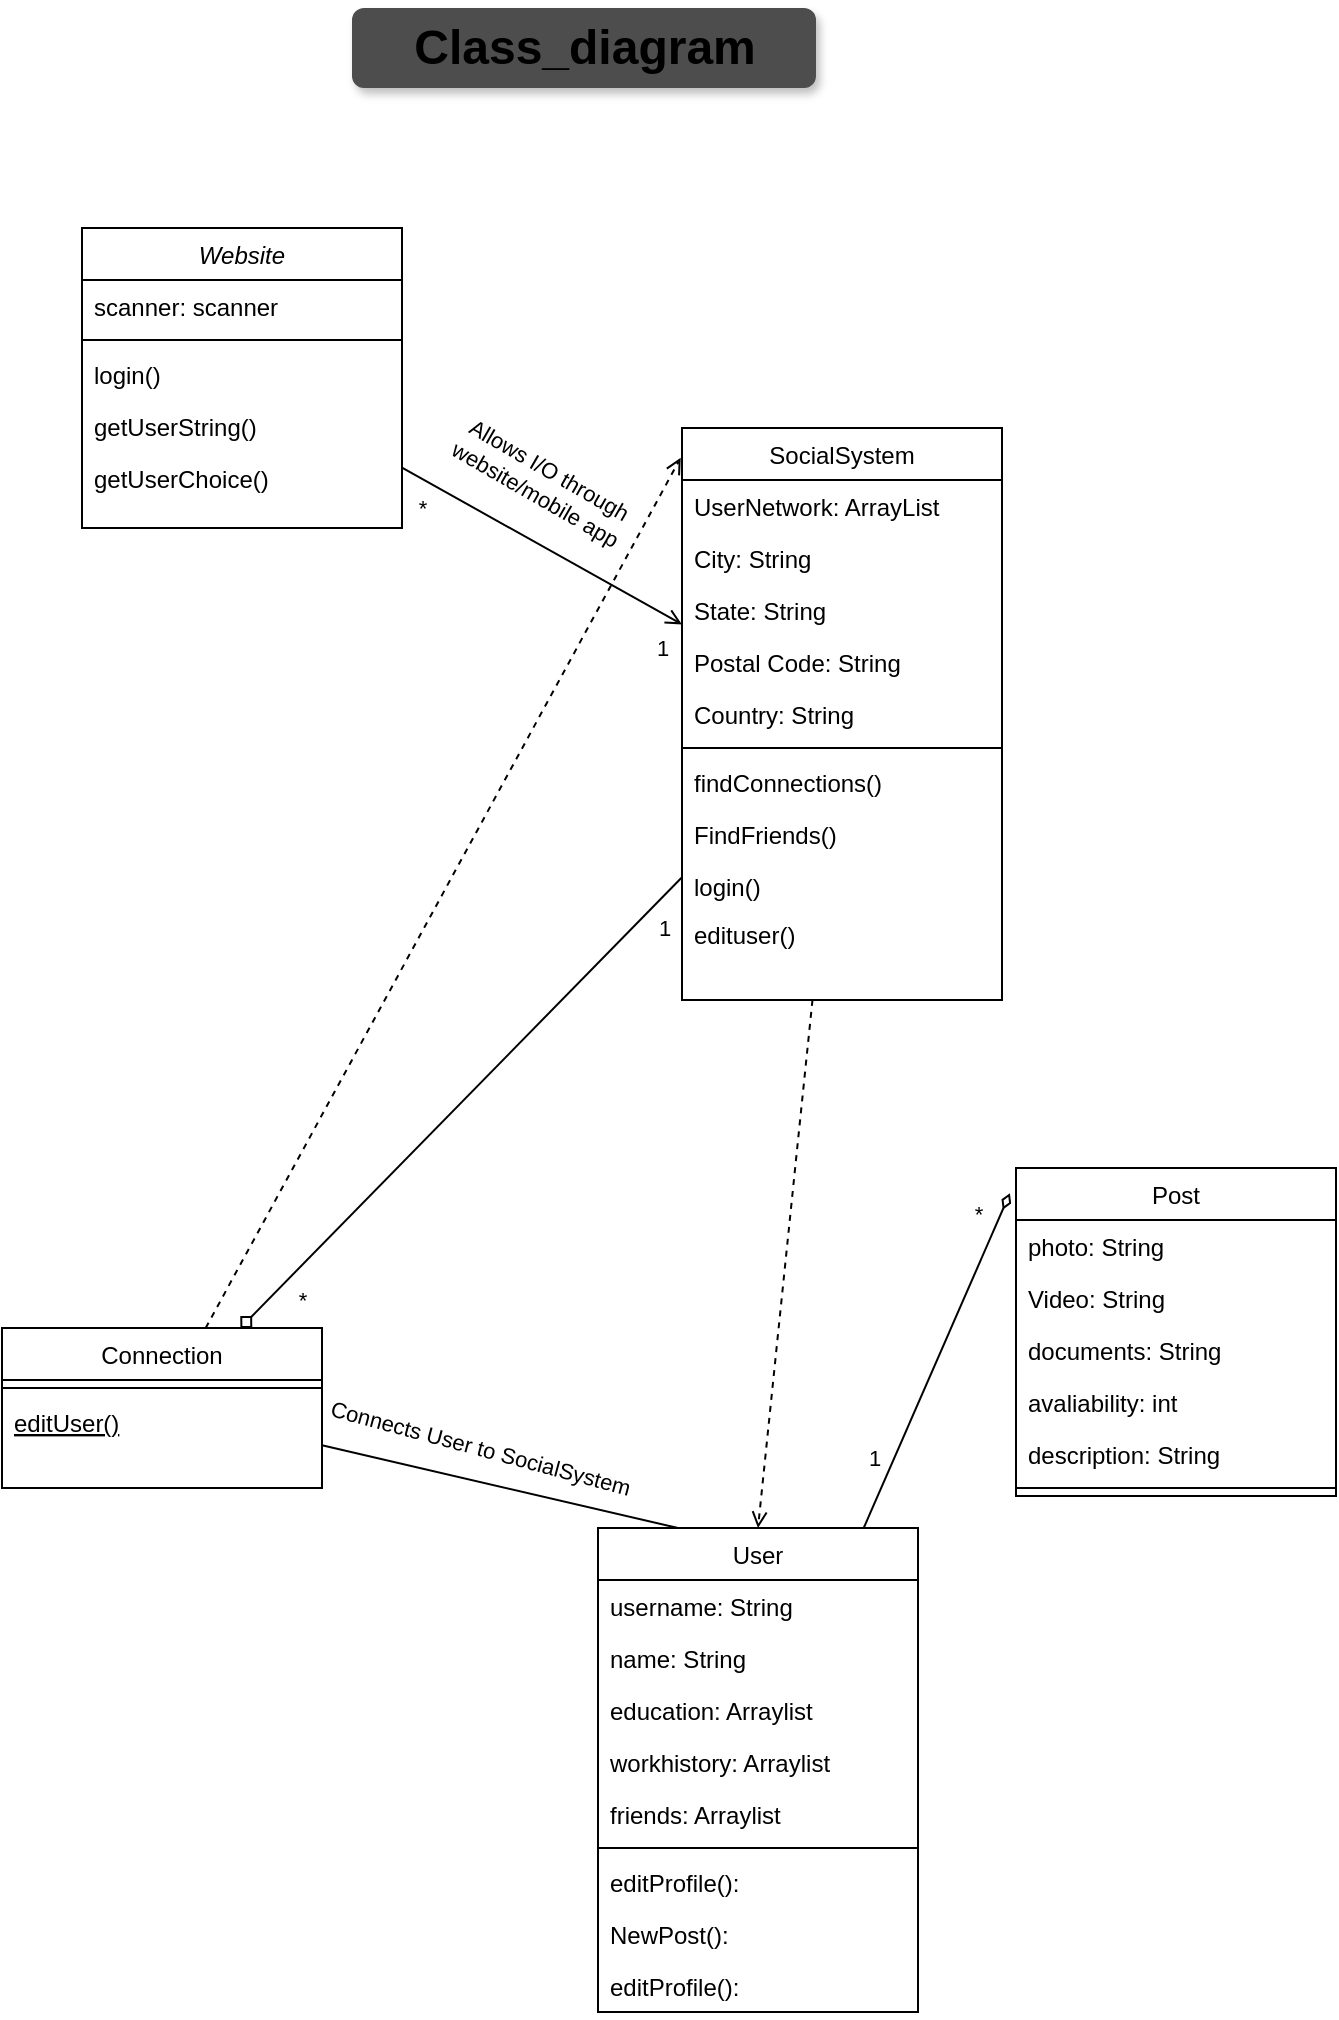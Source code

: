 <mxfile version="20.3.0" type="device" pages="4"><diagram id="C5RBs43oDa-KdzZeNtuy" name="class_diagram"><mxGraphModel dx="813" dy="494" grid="1" gridSize="10" guides="1" tooltips="1" connect="1" arrows="1" fold="1" page="1" pageScale="1" pageWidth="827" pageHeight="1169" math="0" shadow="0"><root><mxCell id="WIyWlLk6GJQsqaUBKTNV-0"/><mxCell id="WIyWlLk6GJQsqaUBKTNV-1" parent="WIyWlLk6GJQsqaUBKTNV-0"/><mxCell id="XfpdCFa2n2y0xRPxM_PW-21" style="rounded=0;orthogonalLoop=1;jettySize=auto;html=1;endArrow=open;endFill=0;" parent="WIyWlLk6GJQsqaUBKTNV-1" source="zkfFHV4jXpPFQw0GAbJ--0" target="zkfFHV4jXpPFQw0GAbJ--17" edge="1"><mxGeometry relative="1" as="geometry"/></mxCell><mxCell id="6oRTKEHZecP6wJw9_Mki-5" value="Allows I/O through&lt;br&gt;website/mobile app" style="edgeLabel;html=1;align=center;verticalAlign=middle;resizable=0;points=[];rotation=30;" vertex="1" connectable="0" parent="XfpdCFa2n2y0xRPxM_PW-21"><mxGeometry x="-0.416" y="-4" relative="1" as="geometry"><mxPoint x="31" y="-20" as="offset"/></mxGeometry></mxCell><mxCell id="6oRTKEHZecP6wJw9_Mki-6" value="1" style="edgeLabel;html=1;align=center;verticalAlign=middle;resizable=0;points=[];" vertex="1" connectable="0" parent="XfpdCFa2n2y0xRPxM_PW-21"><mxGeometry x="0.71" y="-1" relative="1" as="geometry"><mxPoint x="11" y="22" as="offset"/></mxGeometry></mxCell><mxCell id="6oRTKEHZecP6wJw9_Mki-7" value="*" style="edgeLabel;html=1;align=center;verticalAlign=middle;resizable=0;points=[];" vertex="1" connectable="0" parent="XfpdCFa2n2y0xRPxM_PW-21"><mxGeometry x="-0.798" relative="1" as="geometry"><mxPoint x="-4" y="12" as="offset"/></mxGeometry></mxCell><mxCell id="zkfFHV4jXpPFQw0GAbJ--0" value="Website" style="swimlane;fontStyle=2;align=center;verticalAlign=top;childLayout=stackLayout;horizontal=1;startSize=26;horizontalStack=0;resizeParent=1;resizeLast=0;collapsible=1;marginBottom=0;rounded=0;shadow=0;strokeWidth=1;" parent="WIyWlLk6GJQsqaUBKTNV-1" vertex="1"><mxGeometry x="163" y="120" width="160" height="150" as="geometry"><mxRectangle x="230" y="140" width="160" height="26" as="alternateBounds"/></mxGeometry></mxCell><mxCell id="zkfFHV4jXpPFQw0GAbJ--2" value="scanner: scanner" style="text;align=left;verticalAlign=top;spacingLeft=4;spacingRight=4;overflow=hidden;rotatable=0;points=[[0,0.5],[1,0.5]];portConstraint=eastwest;rounded=0;shadow=0;html=0;" parent="zkfFHV4jXpPFQw0GAbJ--0" vertex="1"><mxGeometry y="26" width="160" height="26" as="geometry"/></mxCell><mxCell id="zkfFHV4jXpPFQw0GAbJ--4" value="" style="line;html=1;strokeWidth=1;align=left;verticalAlign=middle;spacingTop=-1;spacingLeft=3;spacingRight=3;rotatable=0;labelPosition=right;points=[];portConstraint=eastwest;" parent="zkfFHV4jXpPFQw0GAbJ--0" vertex="1"><mxGeometry y="52" width="160" height="8" as="geometry"/></mxCell><mxCell id="zkfFHV4jXpPFQw0GAbJ--5" value="login()" style="text;align=left;verticalAlign=top;spacingLeft=4;spacingRight=4;overflow=hidden;rotatable=0;points=[[0,0.5],[1,0.5]];portConstraint=eastwest;" parent="zkfFHV4jXpPFQw0GAbJ--0" vertex="1"><mxGeometry y="60" width="160" height="26" as="geometry"/></mxCell><mxCell id="XfpdCFa2n2y0xRPxM_PW-3" value="getUserString()" style="text;align=left;verticalAlign=top;spacingLeft=4;spacingRight=4;overflow=hidden;rotatable=0;points=[[0,0.5],[1,0.5]];portConstraint=eastwest;" parent="zkfFHV4jXpPFQw0GAbJ--0" vertex="1"><mxGeometry y="86" width="160" height="26" as="geometry"/></mxCell><mxCell id="XfpdCFa2n2y0xRPxM_PW-4" value="getUserChoice()" style="text;align=left;verticalAlign=top;spacingLeft=4;spacingRight=4;overflow=hidden;rotatable=0;points=[[0,0.5],[1,0.5]];portConstraint=eastwest;" parent="zkfFHV4jXpPFQw0GAbJ--0" vertex="1"><mxGeometry y="112" width="160" height="26" as="geometry"/></mxCell><mxCell id="XfpdCFa2n2y0xRPxM_PW-24" style="edgeStyle=none;rounded=0;orthogonalLoop=1;jettySize=auto;html=1;entryX=-0.004;entryY=0.052;entryDx=0;entryDy=0;entryPerimeter=0;dashed=1;endArrow=open;endFill=0;" parent="WIyWlLk6GJQsqaUBKTNV-1" source="zkfFHV4jXpPFQw0GAbJ--6" target="zkfFHV4jXpPFQw0GAbJ--17" edge="1"><mxGeometry relative="1" as="geometry"/></mxCell><mxCell id="XfpdCFa2n2y0xRPxM_PW-26" style="edgeStyle=none;rounded=0;orthogonalLoop=1;jettySize=auto;html=1;entryX=0.25;entryY=0;entryDx=0;entryDy=0;endArrow=none;endFill=0;" parent="WIyWlLk6GJQsqaUBKTNV-1" source="zkfFHV4jXpPFQw0GAbJ--6" target="zkfFHV4jXpPFQw0GAbJ--13" edge="1"><mxGeometry relative="1" as="geometry"/></mxCell><mxCell id="6oRTKEHZecP6wJw9_Mki-0" value="Connects User to SocialSystem" style="edgeLabel;html=1;align=center;verticalAlign=middle;resizable=0;points=[];rotation=15;" vertex="1" connectable="0" parent="XfpdCFa2n2y0xRPxM_PW-26"><mxGeometry x="-0.567" y="-2" relative="1" as="geometry"><mxPoint x="41" y="-10" as="offset"/></mxGeometry></mxCell><mxCell id="zkfFHV4jXpPFQw0GAbJ--6" value="Connection" style="swimlane;fontStyle=0;align=center;verticalAlign=top;childLayout=stackLayout;horizontal=1;startSize=26;horizontalStack=0;resizeParent=1;resizeLast=0;collapsible=1;marginBottom=0;rounded=0;shadow=0;strokeWidth=1;" parent="WIyWlLk6GJQsqaUBKTNV-1" vertex="1"><mxGeometry x="123" y="670" width="160" height="80" as="geometry"><mxRectangle x="130" y="380" width="160" height="26" as="alternateBounds"/></mxGeometry></mxCell><mxCell id="zkfFHV4jXpPFQw0GAbJ--9" value="" style="line;html=1;strokeWidth=1;align=left;verticalAlign=middle;spacingTop=-1;spacingLeft=3;spacingRight=3;rotatable=0;labelPosition=right;points=[];portConstraint=eastwest;" parent="zkfFHV4jXpPFQw0GAbJ--6" vertex="1"><mxGeometry y="26" width="160" height="8" as="geometry"/></mxCell><mxCell id="zkfFHV4jXpPFQw0GAbJ--10" value="editUser()" style="text;align=left;verticalAlign=top;spacingLeft=4;spacingRight=4;overflow=hidden;rotatable=0;points=[[0,0.5],[1,0.5]];portConstraint=eastwest;fontStyle=4" parent="zkfFHV4jXpPFQw0GAbJ--6" vertex="1"><mxGeometry y="34" width="160" height="26" as="geometry"/></mxCell><mxCell id="XfpdCFa2n2y0xRPxM_PW-27" style="edgeStyle=none;rounded=0;orthogonalLoop=1;jettySize=auto;html=1;entryX=-0.019;entryY=0.077;entryDx=0;entryDy=0;entryPerimeter=0;endArrow=diamondThin;endFill=0;" parent="WIyWlLk6GJQsqaUBKTNV-1" source="zkfFHV4jXpPFQw0GAbJ--13" target="XfpdCFa2n2y0xRPxM_PW-0" edge="1"><mxGeometry relative="1" as="geometry"><mxPoint x="703.8" y="641.644" as="targetPoint"/></mxGeometry></mxCell><mxCell id="6oRTKEHZecP6wJw9_Mki-3" value="*" style="edgeLabel;html=1;align=center;verticalAlign=middle;resizable=0;points=[];" vertex="1" connectable="0" parent="XfpdCFa2n2y0xRPxM_PW-27"><mxGeometry x="0.793" y="-1" relative="1" as="geometry"><mxPoint x="-9" y="-8" as="offset"/></mxGeometry></mxCell><mxCell id="6oRTKEHZecP6wJw9_Mki-4" value="1" style="edgeLabel;html=1;align=center;verticalAlign=middle;resizable=0;points=[];" vertex="1" connectable="0" parent="XfpdCFa2n2y0xRPxM_PW-27"><mxGeometry x="-0.717" relative="1" as="geometry"><mxPoint x="-6" y="-11" as="offset"/></mxGeometry></mxCell><mxCell id="zkfFHV4jXpPFQw0GAbJ--13" value="User" style="swimlane;fontStyle=0;align=center;verticalAlign=top;childLayout=stackLayout;horizontal=1;startSize=26;horizontalStack=0;resizeParent=1;resizeLast=0;collapsible=1;marginBottom=0;rounded=0;shadow=0;strokeWidth=1;" parent="WIyWlLk6GJQsqaUBKTNV-1" vertex="1"><mxGeometry x="421" y="770" width="160" height="242" as="geometry"><mxRectangle x="340" y="380" width="170" height="26" as="alternateBounds"/></mxGeometry></mxCell><mxCell id="zkfFHV4jXpPFQw0GAbJ--14" value="username: String" style="text;align=left;verticalAlign=top;spacingLeft=4;spacingRight=4;overflow=hidden;rotatable=0;points=[[0,0.5],[1,0.5]];portConstraint=eastwest;" parent="zkfFHV4jXpPFQw0GAbJ--13" vertex="1"><mxGeometry y="26" width="160" height="26" as="geometry"/></mxCell><mxCell id="XfpdCFa2n2y0xRPxM_PW-7" value="name: String" style="text;align=left;verticalAlign=top;spacingLeft=4;spacingRight=4;overflow=hidden;rotatable=0;points=[[0,0.5],[1,0.5]];portConstraint=eastwest;" parent="zkfFHV4jXpPFQw0GAbJ--13" vertex="1"><mxGeometry y="52" width="160" height="26" as="geometry"/></mxCell><mxCell id="XfpdCFa2n2y0xRPxM_PW-9" value="education: Arraylist" style="text;align=left;verticalAlign=top;spacingLeft=4;spacingRight=4;overflow=hidden;rotatable=0;points=[[0,0.5],[1,0.5]];portConstraint=eastwest;" parent="zkfFHV4jXpPFQw0GAbJ--13" vertex="1"><mxGeometry y="78" width="160" height="26" as="geometry"/></mxCell><mxCell id="XfpdCFa2n2y0xRPxM_PW-10" value="workhistory: Arraylist" style="text;align=left;verticalAlign=top;spacingLeft=4;spacingRight=4;overflow=hidden;rotatable=0;points=[[0,0.5],[1,0.5]];portConstraint=eastwest;" parent="zkfFHV4jXpPFQw0GAbJ--13" vertex="1"><mxGeometry y="104" width="160" height="26" as="geometry"/></mxCell><mxCell id="XfpdCFa2n2y0xRPxM_PW-13" value="friends: Arraylist" style="text;align=left;verticalAlign=top;spacingLeft=4;spacingRight=4;overflow=hidden;rotatable=0;points=[[0,0.5],[1,0.5]];portConstraint=eastwest;" parent="zkfFHV4jXpPFQw0GAbJ--13" vertex="1"><mxGeometry y="130" width="160" height="26" as="geometry"/></mxCell><mxCell id="zkfFHV4jXpPFQw0GAbJ--15" value="" style="line;html=1;strokeWidth=1;align=left;verticalAlign=middle;spacingTop=-1;spacingLeft=3;spacingRight=3;rotatable=0;labelPosition=right;points=[];portConstraint=eastwest;" parent="zkfFHV4jXpPFQw0GAbJ--13" vertex="1"><mxGeometry y="156" width="160" height="8" as="geometry"/></mxCell><mxCell id="XfpdCFa2n2y0xRPxM_PW-14" value="editProfile():" style="text;align=left;verticalAlign=top;spacingLeft=4;spacingRight=4;overflow=hidden;rotatable=0;points=[[0,0.5],[1,0.5]];portConstraint=eastwest;" parent="zkfFHV4jXpPFQw0GAbJ--13" vertex="1"><mxGeometry y="164" width="160" height="26" as="geometry"/></mxCell><mxCell id="XfpdCFa2n2y0xRPxM_PW-15" value="NewPost():" style="text;align=left;verticalAlign=top;spacingLeft=4;spacingRight=4;overflow=hidden;rotatable=0;points=[[0,0.5],[1,0.5]];portConstraint=eastwest;" parent="zkfFHV4jXpPFQw0GAbJ--13" vertex="1"><mxGeometry y="190" width="160" height="26" as="geometry"/></mxCell><mxCell id="XfpdCFa2n2y0xRPxM_PW-16" value="editProfile():" style="text;align=left;verticalAlign=top;spacingLeft=4;spacingRight=4;overflow=hidden;rotatable=0;points=[[0,0.5],[1,0.5]];portConstraint=eastwest;" parent="zkfFHV4jXpPFQw0GAbJ--13" vertex="1"><mxGeometry y="216" width="160" height="26" as="geometry"/></mxCell><mxCell id="XfpdCFa2n2y0xRPxM_PW-22" style="edgeStyle=none;rounded=0;orthogonalLoop=1;jettySize=auto;html=1;entryX=0.5;entryY=0;entryDx=0;entryDy=0;dashed=1;endArrow=open;endFill=0;" parent="WIyWlLk6GJQsqaUBKTNV-1" source="zkfFHV4jXpPFQw0GAbJ--17" target="zkfFHV4jXpPFQw0GAbJ--13" edge="1"><mxGeometry relative="1" as="geometry"/></mxCell><mxCell id="XfpdCFa2n2y0xRPxM_PW-23" style="edgeStyle=none;rounded=0;orthogonalLoop=1;jettySize=auto;html=1;endArrow=diamond;endFill=0;" parent="WIyWlLk6GJQsqaUBKTNV-1" source="zkfFHV4jXpPFQw0GAbJ--17" target="zkfFHV4jXpPFQw0GAbJ--6" edge="1"><mxGeometry relative="1" as="geometry"/></mxCell><mxCell id="6oRTKEHZecP6wJw9_Mki-1" value="*" style="edgeLabel;html=1;align=center;verticalAlign=middle;resizable=0;points=[];" vertex="1" connectable="0" parent="XfpdCFa2n2y0xRPxM_PW-23"><mxGeometry x="0.84" y="4" relative="1" as="geometry"><mxPoint x="10" y="1" as="offset"/></mxGeometry></mxCell><mxCell id="6oRTKEHZecP6wJw9_Mki-2" value="1" style="edgeLabel;html=1;align=center;verticalAlign=middle;resizable=0;points=[];" vertex="1" connectable="0" parent="XfpdCFa2n2y0xRPxM_PW-23"><mxGeometry x="-0.806" y="1" relative="1" as="geometry"><mxPoint x="11" y="3" as="offset"/></mxGeometry></mxCell><mxCell id="zkfFHV4jXpPFQw0GAbJ--17" value="SocialSystem" style="swimlane;fontStyle=0;align=center;verticalAlign=top;childLayout=stackLayout;horizontal=1;startSize=26;horizontalStack=0;resizeParent=1;resizeLast=0;collapsible=1;marginBottom=0;rounded=0;shadow=0;strokeWidth=1;" parent="WIyWlLk6GJQsqaUBKTNV-1" vertex="1"><mxGeometry x="463" y="220" width="160" height="286" as="geometry"><mxRectangle x="550" y="140" width="160" height="26" as="alternateBounds"/></mxGeometry></mxCell><mxCell id="zkfFHV4jXpPFQw0GAbJ--18" value="UserNetwork: ArrayList" style="text;align=left;verticalAlign=top;spacingLeft=4;spacingRight=4;overflow=hidden;rotatable=0;points=[[0,0.5],[1,0.5]];portConstraint=eastwest;" parent="zkfFHV4jXpPFQw0GAbJ--17" vertex="1"><mxGeometry y="26" width="160" height="26" as="geometry"/></mxCell><mxCell id="zkfFHV4jXpPFQw0GAbJ--19" value="City: String" style="text;align=left;verticalAlign=top;spacingLeft=4;spacingRight=4;overflow=hidden;rotatable=0;points=[[0,0.5],[1,0.5]];portConstraint=eastwest;rounded=0;shadow=0;html=0;" parent="zkfFHV4jXpPFQw0GAbJ--17" vertex="1"><mxGeometry y="52" width="160" height="26" as="geometry"/></mxCell><mxCell id="zkfFHV4jXpPFQw0GAbJ--20" value="State: String" style="text;align=left;verticalAlign=top;spacingLeft=4;spacingRight=4;overflow=hidden;rotatable=0;points=[[0,0.5],[1,0.5]];portConstraint=eastwest;rounded=0;shadow=0;html=0;" parent="zkfFHV4jXpPFQw0GAbJ--17" vertex="1"><mxGeometry y="78" width="160" height="26" as="geometry"/></mxCell><mxCell id="zkfFHV4jXpPFQw0GAbJ--21" value="Postal Code: String" style="text;align=left;verticalAlign=top;spacingLeft=4;spacingRight=4;overflow=hidden;rotatable=0;points=[[0,0.5],[1,0.5]];portConstraint=eastwest;rounded=0;shadow=0;html=0;" parent="zkfFHV4jXpPFQw0GAbJ--17" vertex="1"><mxGeometry y="104" width="160" height="26" as="geometry"/></mxCell><mxCell id="zkfFHV4jXpPFQw0GAbJ--22" value="Country: String" style="text;align=left;verticalAlign=top;spacingLeft=4;spacingRight=4;overflow=hidden;rotatable=0;points=[[0,0.5],[1,0.5]];portConstraint=eastwest;rounded=0;shadow=0;html=0;" parent="zkfFHV4jXpPFQw0GAbJ--17" vertex="1"><mxGeometry y="130" width="160" height="26" as="geometry"/></mxCell><mxCell id="zkfFHV4jXpPFQw0GAbJ--23" value="" style="line;html=1;strokeWidth=1;align=left;verticalAlign=middle;spacingTop=-1;spacingLeft=3;spacingRight=3;rotatable=0;labelPosition=right;points=[];portConstraint=eastwest;" parent="zkfFHV4jXpPFQw0GAbJ--17" vertex="1"><mxGeometry y="156" width="160" height="8" as="geometry"/></mxCell><mxCell id="zkfFHV4jXpPFQw0GAbJ--24" value="findConnections()" style="text;align=left;verticalAlign=top;spacingLeft=4;spacingRight=4;overflow=hidden;rotatable=0;points=[[0,0.5],[1,0.5]];portConstraint=eastwest;" parent="zkfFHV4jXpPFQw0GAbJ--17" vertex="1"><mxGeometry y="164" width="160" height="26" as="geometry"/></mxCell><mxCell id="zkfFHV4jXpPFQw0GAbJ--25" value="FindFriends()" style="text;align=left;verticalAlign=top;spacingLeft=4;spacingRight=4;overflow=hidden;rotatable=0;points=[[0,0.5],[1,0.5]];portConstraint=eastwest;" parent="zkfFHV4jXpPFQw0GAbJ--17" vertex="1"><mxGeometry y="190" width="160" height="26" as="geometry"/></mxCell><mxCell id="XfpdCFa2n2y0xRPxM_PW-5" value="login()" style="text;align=left;verticalAlign=top;spacingLeft=4;spacingRight=4;overflow=hidden;rotatable=0;points=[[0,0.5],[1,0.5]];portConstraint=eastwest;" parent="zkfFHV4jXpPFQw0GAbJ--17" vertex="1"><mxGeometry y="216" width="160" height="24" as="geometry"/></mxCell><mxCell id="XfpdCFa2n2y0xRPxM_PW-6" value="edituser()" style="text;align=left;verticalAlign=top;spacingLeft=4;spacingRight=4;overflow=hidden;rotatable=0;points=[[0,0.5],[1,0.5]];portConstraint=eastwest;" parent="zkfFHV4jXpPFQw0GAbJ--17" vertex="1"><mxGeometry y="240" width="160" height="26" as="geometry"/></mxCell><mxCell id="XfpdCFa2n2y0xRPxM_PW-0" value="Post" style="swimlane;fontStyle=0;align=center;verticalAlign=top;childLayout=stackLayout;horizontal=1;startSize=26;horizontalStack=0;resizeParent=1;resizeLast=0;collapsible=1;marginBottom=0;rounded=0;shadow=0;strokeWidth=1;" parent="WIyWlLk6GJQsqaUBKTNV-1" vertex="1"><mxGeometry x="630" y="590" width="160" height="164" as="geometry"><mxRectangle x="340" y="380" width="170" height="26" as="alternateBounds"/></mxGeometry></mxCell><mxCell id="XfpdCFa2n2y0xRPxM_PW-1" value="photo: String" style="text;align=left;verticalAlign=top;spacingLeft=4;spacingRight=4;overflow=hidden;rotatable=0;points=[[0,0.5],[1,0.5]];portConstraint=eastwest;" parent="XfpdCFa2n2y0xRPxM_PW-0" vertex="1"><mxGeometry y="26" width="160" height="26" as="geometry"/></mxCell><mxCell id="XfpdCFa2n2y0xRPxM_PW-17" value="Video: String" style="text;align=left;verticalAlign=top;spacingLeft=4;spacingRight=4;overflow=hidden;rotatable=0;points=[[0,0.5],[1,0.5]];portConstraint=eastwest;" parent="XfpdCFa2n2y0xRPxM_PW-0" vertex="1"><mxGeometry y="52" width="160" height="26" as="geometry"/></mxCell><mxCell id="XfpdCFa2n2y0xRPxM_PW-18" value="documents: String" style="text;align=left;verticalAlign=top;spacingLeft=4;spacingRight=4;overflow=hidden;rotatable=0;points=[[0,0.5],[1,0.5]];portConstraint=eastwest;" parent="XfpdCFa2n2y0xRPxM_PW-0" vertex="1"><mxGeometry y="78" width="160" height="26" as="geometry"/></mxCell><mxCell id="XfpdCFa2n2y0xRPxM_PW-19" value="avaliability: int" style="text;align=left;verticalAlign=top;spacingLeft=4;spacingRight=4;overflow=hidden;rotatable=0;points=[[0,0.5],[1,0.5]];portConstraint=eastwest;" parent="XfpdCFa2n2y0xRPxM_PW-0" vertex="1"><mxGeometry y="104" width="160" height="26" as="geometry"/></mxCell><mxCell id="XfpdCFa2n2y0xRPxM_PW-20" value="description: String" style="text;align=left;verticalAlign=top;spacingLeft=4;spacingRight=4;overflow=hidden;rotatable=0;points=[[0,0.5],[1,0.5]];portConstraint=eastwest;" parent="XfpdCFa2n2y0xRPxM_PW-0" vertex="1"><mxGeometry y="130" width="160" height="26" as="geometry"/></mxCell><mxCell id="XfpdCFa2n2y0xRPxM_PW-2" value="" style="line;html=1;strokeWidth=1;align=left;verticalAlign=middle;spacingTop=-1;spacingLeft=3;spacingRight=3;rotatable=0;labelPosition=right;points=[];portConstraint=eastwest;" parent="XfpdCFa2n2y0xRPxM_PW-0" vertex="1"><mxGeometry y="156" width="160" height="8" as="geometry"/></mxCell><mxCell id="6oRTKEHZecP6wJw9_Mki-8" value="Class_diagram" style="text;strokeColor=none;fillColor=#4D4D4D;html=1;fontSize=24;fontStyle=1;verticalAlign=middle;align=center;rounded=1;shadow=1;" vertex="1" parent="WIyWlLk6GJQsqaUBKTNV-1"><mxGeometry x="298" y="10" width="232" height="40" as="geometry"/></mxCell></root></mxGraphModel></diagram><diagram id="slnVYiUMduYYGjydblCl" name="ReadRecentPost_seq_digram"><mxGraphModel dx="1831" dy="597" grid="1" gridSize="10" guides="1" tooltips="1" connect="1" arrows="1" fold="1" page="1" pageScale="1" pageWidth="850" pageHeight="1100" math="0" shadow="0"><root><mxCell id="0"/><mxCell id="1" parent="0"/><mxCell id="awl9oLhdyQ89QRM9kz03-1" value=": SocialSystem" style="shape=umlLifeline;perimeter=lifelinePerimeter;container=1;collapsible=0;recursiveResize=0;rounded=1;shadow=0;strokeWidth=1;fontStyle=4" vertex="1" parent="1"><mxGeometry x="-655" y="220" width="100" height="220" as="geometry"/></mxCell><mxCell id="awl9oLhdyQ89QRM9kz03-2" value="" style="points=[];perimeter=orthogonalPerimeter;rounded=1;shadow=0;strokeWidth=1;" vertex="1" parent="awl9oLhdyQ89QRM9kz03-1"><mxGeometry x="45" y="100" width="10" height="60" as="geometry"/></mxCell><mxCell id="ggMbypsEFXcpCgN8XsMC-10" style="edgeStyle=none;rounded=0;orthogonalLoop=1;jettySize=auto;html=1;endArrow=classicThin;endFill=1;" edge="1" parent="awl9oLhdyQ89QRM9kz03-1" source="ggMbypsEFXcpCgN8XsMC-9" target="awl9oLhdyQ89QRM9kz03-1"><mxGeometry relative="1" as="geometry"/></mxCell><mxCell id="ggMbypsEFXcpCgN8XsMC-9" value="" style="points=[];perimeter=orthogonalPerimeter;rounded=1;shadow=0;strokeWidth=1;" vertex="1" parent="awl9oLhdyQ89QRM9kz03-1"><mxGeometry x="50" y="125" width="10" height="20" as="geometry"/></mxCell><mxCell id="ggMbypsEFXcpCgN8XsMC-12" style="edgeStyle=none;rounded=0;orthogonalLoop=1;jettySize=auto;html=1;endArrow=classicThin;endFill=1;" edge="1" parent="awl9oLhdyQ89QRM9kz03-1" source="awl9oLhdyQ89QRM9kz03-2" target="awl9oLhdyQ89QRM9kz03-2"><mxGeometry relative="1" as="geometry"/></mxCell><mxCell id="ggMbypsEFXcpCgN8XsMC-13" value="Finds all friends&lt;br style=&quot;font-size: 10px;&quot;&gt;post and store in&lt;br style=&quot;font-size: 10px;&quot;&gt;Array list" style="edgeLabel;html=1;align=center;verticalAlign=middle;resizable=0;points=[];fontSize=10;" vertex="1" connectable="0" parent="ggMbypsEFXcpCgN8XsMC-12"><mxGeometry x="0.176" relative="1" as="geometry"><mxPoint x="50" y="105" as="offset"/></mxGeometry></mxCell><mxCell id="O8vDAXPx1LH7fprsfuId-1" value="" style="endArrow=none;dashed=1;html=1;rounded=0;labelBorderColor=none;fontSize=10;" edge="1" parent="awl9oLhdyQ89QRM9kz03-1"><mxGeometry width="50" height="50" relative="1" as="geometry"><mxPoint x="125" y="220" as="sourcePoint"/><mxPoint x="75" y="125" as="targetPoint"/></mxGeometry></mxCell><mxCell id="awl9oLhdyQ89QRM9kz03-5" value=": Post" style="shape=umlLifeline;perimeter=lifelinePerimeter;container=1;collapsible=0;recursiveResize=0;rounded=1;shadow=0;strokeWidth=1;fontStyle=4" vertex="1" parent="1"><mxGeometry x="-135" y="220" width="100" height="240" as="geometry"/></mxCell><mxCell id="fVna6GaXu4vomVsquhvz-1" value=": User" style="shape=umlLifeline;perimeter=lifelinePerimeter;container=1;collapsible=0;recursiveResize=0;rounded=1;shadow=0;strokeWidth=1;fontStyle=4" vertex="1" parent="1"><mxGeometry x="-305" y="220" width="100" height="240" as="geometry"/></mxCell><mxCell id="fVna6GaXu4vomVsquhvz-2" value="" style="points=[];perimeter=orthogonalPerimeter;rounded=1;shadow=0;strokeWidth=1;" vertex="1" parent="fVna6GaXu4vomVsquhvz-1"><mxGeometry x="45" y="112.5" width="10" height="5" as="geometry"/></mxCell><mxCell id="ggMbypsEFXcpCgN8XsMC-17" value="" style="points=[];perimeter=orthogonalPerimeter;rounded=1;shadow=0;strokeWidth=1;" vertex="1" parent="fVna6GaXu4vomVsquhvz-1"><mxGeometry x="45" y="150" width="10" height="10" as="geometry"/></mxCell><mxCell id="fVna6GaXu4vomVsquhvz-3" value=": Website" style="shape=umlLifeline;perimeter=lifelinePerimeter;container=1;collapsible=0;recursiveResize=0;rounded=1;shadow=0;strokeWidth=1;fontStyle=4" vertex="1" parent="1"><mxGeometry x="-815" y="220" width="100" height="220" as="geometry"/></mxCell><mxCell id="fVna6GaXu4vomVsquhvz-4" value="" style="points=[];perimeter=orthogonalPerimeter;rounded=1;shadow=0;strokeWidth=1;" vertex="1" parent="fVna6GaXu4vomVsquhvz-3"><mxGeometry x="45" y="90" width="10" height="70" as="geometry"/></mxCell><mxCell id="ggMbypsEFXcpCgN8XsMC-25" value="" style="shape=umlDestroy;whiteSpace=wrap;html=1;strokeWidth=3;strokeColor=default;rounded=1;shadow=1;fontSize=6;fillColor=#4D4D4D;" vertex="1" parent="fVna6GaXu4vomVsquhvz-3"><mxGeometry x="35" y="200" width="30" height="30" as="geometry"/></mxCell><mxCell id="fVna6GaXu4vomVsquhvz-5" value=": Connection" style="shape=umlLifeline;perimeter=lifelinePerimeter;container=1;collapsible=0;recursiveResize=0;rounded=1;shadow=0;strokeWidth=1;fontStyle=4" vertex="1" parent="1"><mxGeometry x="-485" y="220" width="100" height="230" as="geometry"/></mxCell><mxCell id="fVna6GaXu4vomVsquhvz-6" value="" style="points=[];perimeter=orthogonalPerimeter;rounded=1;shadow=0;strokeWidth=1;" vertex="1" parent="fVna6GaXu4vomVsquhvz-5"><mxGeometry x="45" y="105" width="10" height="20" as="geometry"/></mxCell><mxCell id="ggMbypsEFXcpCgN8XsMC-16" value="" style="points=[];perimeter=orthogonalPerimeter;rounded=1;shadow=0;strokeWidth=1;" vertex="1" parent="fVna6GaXu4vomVsquhvz-5"><mxGeometry x="45" y="140" width="10" height="20" as="geometry"/></mxCell><mxCell id="ggMbypsEFXcpCgN8XsMC-1" style="edgeStyle=orthogonalEdgeStyle;rounded=0;orthogonalLoop=1;jettySize=auto;html=1;endArrow=classicThin;endFill=1;entryX=-0.222;entryY=0.037;entryDx=0;entryDy=0;entryPerimeter=0;exitX=1.222;exitY=0.171;exitDx=0;exitDy=0;exitPerimeter=0;" edge="1" parent="1" source="fVna6GaXu4vomVsquhvz-4" target="awl9oLhdyQ89QRM9kz03-2"><mxGeometry relative="1" as="geometry"><mxPoint x="-615" y="320" as="targetPoint"/></mxGeometry></mxCell><mxCell id="ggMbypsEFXcpCgN8XsMC-2" value="Login" style="edgeLabel;html=1;align=center;verticalAlign=middle;resizable=0;points=[];fontSize=10;" vertex="1" connectable="0" parent="ggMbypsEFXcpCgN8XsMC-1"><mxGeometry x="-0.697" y="1" relative="1" as="geometry"><mxPoint x="53" y="-9" as="offset"/></mxGeometry></mxCell><mxCell id="ggMbypsEFXcpCgN8XsMC-3" style="rounded=0;orthogonalLoop=1;jettySize=auto;html=1;entryX=0.1;entryY=0.183;entryDx=0;entryDy=0;entryPerimeter=0;endArrow=classicThin;endFill=1;exitX=0.944;exitY=0.148;exitDx=0;exitDy=0;exitPerimeter=0;" edge="1" parent="1" source="awl9oLhdyQ89QRM9kz03-2" target="fVna6GaXu4vomVsquhvz-6"><mxGeometry relative="1" as="geometry"/></mxCell><mxCell id="ggMbypsEFXcpCgN8XsMC-4" value="Checklogin" style="edgeLabel;html=1;align=center;verticalAlign=middle;resizable=0;points=[];fontSize=10;" vertex="1" connectable="0" parent="ggMbypsEFXcpCgN8XsMC-3"><mxGeometry x="-0.12" y="2" relative="1" as="geometry"><mxPoint x="5" y="-9" as="offset"/></mxGeometry></mxCell><mxCell id="ggMbypsEFXcpCgN8XsMC-5" style="rounded=0;orthogonalLoop=1;jettySize=auto;html=1;entryX=-0.171;entryY=0.257;entryDx=0;entryDy=0;entryPerimeter=0;endArrow=classicThin;endFill=1;exitX=0.867;exitY=0.417;exitDx=0;exitDy=0;exitPerimeter=0;" edge="1" parent="1" source="fVna6GaXu4vomVsquhvz-6" target="fVna6GaXu4vomVsquhvz-2"><mxGeometry relative="1" as="geometry"/></mxCell><mxCell id="ggMbypsEFXcpCgN8XsMC-6" value="Checklogin" style="edgeLabel;html=1;align=center;verticalAlign=middle;resizable=0;points=[];fontSize=10;" vertex="1" connectable="0" parent="ggMbypsEFXcpCgN8XsMC-5"><mxGeometry x="-0.182" y="-2" relative="1" as="geometry"><mxPoint x="16" y="-12" as="offset"/></mxGeometry></mxCell><mxCell id="ggMbypsEFXcpCgN8XsMC-14" style="edgeStyle=none;rounded=0;orthogonalLoop=1;jettySize=auto;html=1;entryX=0.333;entryY=0;entryDx=0;entryDy=0;entryPerimeter=0;fontSize=8;endArrow=classicThin;endFill=1;" edge="1" parent="1" source="ggMbypsEFXcpCgN8XsMC-9" target="ggMbypsEFXcpCgN8XsMC-16"><mxGeometry relative="1" as="geometry"><Array as="points"><mxPoint x="-525" y="360"/></Array></mxGeometry></mxCell><mxCell id="ggMbypsEFXcpCgN8XsMC-15" value="getPostlist" style="edgeLabel;html=1;align=center;verticalAlign=middle;resizable=0;points=[];fontSize=10;" vertex="1" connectable="0" parent="ggMbypsEFXcpCgN8XsMC-14"><mxGeometry x="0.263" y="-1" relative="1" as="geometry"><mxPoint x="-25" y="14" as="offset"/></mxGeometry></mxCell><mxCell id="ggMbypsEFXcpCgN8XsMC-18" style="edgeStyle=none;rounded=0;orthogonalLoop=1;jettySize=auto;html=1;entryX=0.056;entryY=0.083;entryDx=0;entryDy=0;entryPerimeter=0;fontSize=8;endArrow=classicThin;endFill=1;" edge="1" parent="1" source="ggMbypsEFXcpCgN8XsMC-16" target="ggMbypsEFXcpCgN8XsMC-17"><mxGeometry relative="1" as="geometry"/></mxCell><mxCell id="ggMbypsEFXcpCgN8XsMC-19" value="getPost" style="edgeLabel;html=1;align=center;verticalAlign=middle;resizable=0;points=[];fontSize=10;" vertex="1" connectable="0" parent="ggMbypsEFXcpCgN8XsMC-18"><mxGeometry x="-0.127" relative="1" as="geometry"><mxPoint x="6" y="9" as="offset"/></mxGeometry></mxCell><mxCell id="ggMbypsEFXcpCgN8XsMC-20" style="edgeStyle=none;rounded=0;orthogonalLoop=1;jettySize=auto;html=1;entryX=1.111;entryY=0.956;entryDx=0;entryDy=0;entryPerimeter=0;fontSize=8;endArrow=classicThin;endFill=1;dashed=1;" edge="1" parent="1" source="awl9oLhdyQ89QRM9kz03-2" target="fVna6GaXu4vomVsquhvz-4"><mxGeometry relative="1" as="geometry"/></mxCell><mxCell id="ggMbypsEFXcpCgN8XsMC-21" value="data from PostList is sent to&lt;br style=&quot;font-size: 10px;&quot;&gt;website/mobile app" style="edgeLabel;html=1;align=center;verticalAlign=middle;resizable=0;points=[];fontSize=10;" vertex="1" connectable="0" parent="ggMbypsEFXcpCgN8XsMC-20"><mxGeometry x="0.123" y="1" relative="1" as="geometry"><mxPoint x="13" y="-23" as="offset"/></mxGeometry></mxCell><mxCell id="ggMbypsEFXcpCgN8XsMC-26" value="" style="shape=umlDestroy;whiteSpace=wrap;html=1;strokeWidth=3;strokeColor=default;rounded=1;shadow=1;fontSize=6;fillColor=#4D4D4D;" vertex="1" parent="1"><mxGeometry x="-100" y="450" width="30" height="30" as="geometry"/></mxCell><mxCell id="ggMbypsEFXcpCgN8XsMC-27" value="" style="shape=umlDestroy;whiteSpace=wrap;html=1;strokeWidth=3;strokeColor=default;rounded=1;shadow=1;fontSize=6;fillColor=#4D4D4D;" vertex="1" parent="1"><mxGeometry x="-270" y="450" width="30" height="30" as="geometry"/></mxCell><mxCell id="ggMbypsEFXcpCgN8XsMC-28" value="" style="shape=umlDestroy;whiteSpace=wrap;html=1;strokeWidth=3;strokeColor=default;rounded=1;shadow=1;fontSize=6;fillColor=#4D4D4D;" vertex="1" parent="1"><mxGeometry x="-450" y="440" width="30" height="30" as="geometry"/></mxCell><mxCell id="ggMbypsEFXcpCgN8XsMC-22" value="" style="shape=umlDestroy;whiteSpace=wrap;html=1;strokeWidth=3;strokeColor=default;rounded=1;shadow=1;fontSize=6;fillColor=#4D4D4D;" vertex="1" parent="1"><mxGeometry x="-620" y="430" width="30" height="30" as="geometry"/></mxCell><mxCell id="hdOxeqAFbl504XvkIqA4-1" value="Sequence_diagram" style="text;strokeColor=none;fillColor=#4D4D4D;html=1;fontSize=24;fontStyle=1;verticalAlign=middle;align=center;rounded=1;shadow=1;" vertex="1" parent="1"><mxGeometry x="-541" y="30" width="232" height="40" as="geometry"/></mxCell></root></mxGraphModel></diagram><diagram id="3meJjh4wO7bWpB_FM3Vw" name="EditProfile_seq_diagram"><mxGraphModel dx="1527" dy="412" grid="1" gridSize="10" guides="1" tooltips="1" connect="1" arrows="1" fold="1" page="1" pageScale="1" pageWidth="850" pageHeight="1100" math="0" shadow="0"><root><mxCell id="0"/><mxCell id="1" parent="0"/><mxCell id="ASHM0bc9GQPHEat1yHp3-1" value=": SocialSystem" style="shape=umlLifeline;perimeter=lifelinePerimeter;container=1;collapsible=0;recursiveResize=0;rounded=1;shadow=0;strokeWidth=1;fontStyle=4;labelBorderColor=none;" vertex="1" parent="1"><mxGeometry x="-655" y="170" width="100" height="380" as="geometry"/></mxCell><mxCell id="ASHM0bc9GQPHEat1yHp3-2" value="" style="points=[];perimeter=orthogonalPerimeter;rounded=1;shadow=0;strokeWidth=1;labelBorderColor=none;fontSize=10;" vertex="1" parent="ASHM0bc9GQPHEat1yHp3-1"><mxGeometry x="45" y="100" width="10" height="60" as="geometry"/></mxCell><mxCell id="ASHM0bc9GQPHEat1yHp3-3" style="edgeStyle=none;rounded=0;orthogonalLoop=1;jettySize=auto;html=1;endArrow=classicThin;endFill=1;labelBorderColor=none;fontSize=10;" edge="1" parent="ASHM0bc9GQPHEat1yHp3-1" source="ASHM0bc9GQPHEat1yHp3-4" target="ASHM0bc9GQPHEat1yHp3-1"><mxGeometry relative="1" as="geometry"/></mxCell><mxCell id="ASHM0bc9GQPHEat1yHp3-4" value="" style="points=[];perimeter=orthogonalPerimeter;rounded=1;shadow=0;strokeWidth=1;labelBorderColor=none;fontSize=10;" vertex="1" parent="ASHM0bc9GQPHEat1yHp3-1"><mxGeometry x="50" y="125" width="10" height="20" as="geometry"/></mxCell><mxCell id="ASHM0bc9GQPHEat1yHp3-5" style="edgeStyle=orthogonalEdgeStyle;rounded=0;orthogonalLoop=1;jettySize=auto;html=1;endArrow=classicThin;endFill=1;labelBorderColor=none;fontSize=10;" edge="1" parent="ASHM0bc9GQPHEat1yHp3-1" source="ASHM0bc9GQPHEat1yHp3-2" target="ASHM0bc9GQPHEat1yHp3-2"><mxGeometry relative="1" as="geometry"/></mxCell><mxCell id="ASHM0bc9GQPHEat1yHp3-6" value="Finds all friends&lt;br style=&quot;font-size: 10px;&quot;&gt;post and store in&lt;br style=&quot;font-size: 10px;&quot;&gt;Array list" style="edgeLabel;html=1;align=center;verticalAlign=middle;resizable=0;points=[];fontSize=10;labelBorderColor=none;" vertex="1" connectable="0" parent="ASHM0bc9GQPHEat1yHp3-5"><mxGeometry x="0.176" relative="1" as="geometry"><mxPoint x="50" y="65" as="offset"/></mxGeometry></mxCell><mxCell id="9BVg3P9aJq7k-9_rv_3k-4" value="" style="points=[];perimeter=orthogonalPerimeter;rounded=1;shadow=0;strokeWidth=1;labelBorderColor=none;fontSize=10;" vertex="1" parent="ASHM0bc9GQPHEat1yHp3-1"><mxGeometry x="45" y="200" width="10" height="20" as="geometry"/></mxCell><mxCell id="9BVg3P9aJq7k-9_rv_3k-7" value="" style="points=[];perimeter=orthogonalPerimeter;rounded=1;shadow=0;strokeWidth=1;labelBorderColor=none;fontSize=10;" vertex="1" parent="ASHM0bc9GQPHEat1yHp3-1"><mxGeometry x="45" y="280" width="10" height="40" as="geometry"/></mxCell><mxCell id="9BVg3P9aJq7k-9_rv_3k-17" value="" style="points=[];perimeter=orthogonalPerimeter;rounded=1;shadow=0;strokeWidth=1;labelBorderColor=none;fontSize=10;" vertex="1" parent="ASHM0bc9GQPHEat1yHp3-1"><mxGeometry x="45" y="240" width="10" height="20" as="geometry"/></mxCell><mxCell id="ASHM0bc9GQPHEat1yHp3-7" value=": Post" style="shape=umlLifeline;perimeter=lifelinePerimeter;container=1;collapsible=0;recursiveResize=0;rounded=1;shadow=0;strokeWidth=1;labelBorderColor=none;fontStyle=4" vertex="1" parent="1"><mxGeometry x="-135" y="170" width="100" height="380" as="geometry"/></mxCell><mxCell id="ASHM0bc9GQPHEat1yHp3-8" value=": User" style="shape=umlLifeline;perimeter=lifelinePerimeter;container=1;collapsible=0;recursiveResize=0;rounded=1;shadow=0;strokeWidth=1;fontStyle=4;labelBorderColor=none;" vertex="1" parent="1"><mxGeometry x="-305" y="170" width="100" height="380" as="geometry"/></mxCell><mxCell id="ASHM0bc9GQPHEat1yHp3-9" value="" style="points=[];perimeter=orthogonalPerimeter;rounded=1;shadow=0;strokeWidth=1;labelBorderColor=none;fontSize=10;" vertex="1" parent="ASHM0bc9GQPHEat1yHp3-8"><mxGeometry x="45" y="112.5" width="10" height="5" as="geometry"/></mxCell><mxCell id="ASHM0bc9GQPHEat1yHp3-10" value="" style="points=[];perimeter=orthogonalPerimeter;rounded=1;shadow=0;strokeWidth=1;labelBorderColor=none;fontSize=10;" vertex="1" parent="ASHM0bc9GQPHEat1yHp3-8"><mxGeometry x="45" y="150" width="10" height="10" as="geometry"/></mxCell><mxCell id="9BVg3P9aJq7k-9_rv_3k-6" value="" style="points=[];perimeter=orthogonalPerimeter;rounded=1;shadow=0;strokeWidth=1;labelBorderColor=none;fontSize=10;" vertex="1" parent="ASHM0bc9GQPHEat1yHp3-8"><mxGeometry x="45" y="292.5" width="10" height="20" as="geometry"/></mxCell><mxCell id="ASHM0bc9GQPHEat1yHp3-11" value=": Website" style="shape=umlLifeline;perimeter=lifelinePerimeter;container=1;collapsible=0;recursiveResize=0;rounded=1;shadow=0;strokeWidth=1;fontStyle=4;labelBorderColor=none;" vertex="1" parent="1"><mxGeometry x="-815" y="170" width="100" height="380" as="geometry"/></mxCell><mxCell id="ASHM0bc9GQPHEat1yHp3-12" value="" style="points=[];perimeter=orthogonalPerimeter;rounded=1;shadow=0;strokeWidth=1;labelBorderColor=none;" vertex="1" parent="ASHM0bc9GQPHEat1yHp3-11"><mxGeometry x="45" y="90" width="10" height="270" as="geometry"/></mxCell><mxCell id="ASHM0bc9GQPHEat1yHp3-14" value=": Connection" style="shape=umlLifeline;perimeter=lifelinePerimeter;container=1;collapsible=0;recursiveResize=0;rounded=1;shadow=0;strokeWidth=1;fontStyle=4;labelBorderColor=none;" vertex="1" parent="1"><mxGeometry x="-485" y="170" width="100" height="380" as="geometry"/></mxCell><mxCell id="ASHM0bc9GQPHEat1yHp3-15" value="" style="points=[];perimeter=orthogonalPerimeter;rounded=1;shadow=0;strokeWidth=1;labelBorderColor=none;fontSize=10;" vertex="1" parent="ASHM0bc9GQPHEat1yHp3-14"><mxGeometry x="45" y="105" width="10" height="20" as="geometry"/></mxCell><mxCell id="ASHM0bc9GQPHEat1yHp3-16" value="" style="points=[];perimeter=orthogonalPerimeter;rounded=1;shadow=0;strokeWidth=1;labelBorderColor=none;fontSize=10;" vertex="1" parent="ASHM0bc9GQPHEat1yHp3-14"><mxGeometry x="45" y="140" width="10" height="20" as="geometry"/></mxCell><mxCell id="9BVg3P9aJq7k-9_rv_3k-5" value="" style="points=[];perimeter=orthogonalPerimeter;rounded=1;shadow=0;strokeWidth=1;labelBorderColor=none;fontSize=10;" vertex="1" parent="ASHM0bc9GQPHEat1yHp3-14"><mxGeometry x="45" y="290" width="10" height="25" as="geometry"/></mxCell><mxCell id="ASHM0bc9GQPHEat1yHp3-17" style="edgeStyle=orthogonalEdgeStyle;rounded=0;orthogonalLoop=1;jettySize=auto;html=1;endArrow=classicThin;endFill=1;entryX=-0.222;entryY=0.037;entryDx=0;entryDy=0;entryPerimeter=0;exitX=1.1;exitY=0.044;exitDx=0;exitDy=0;exitPerimeter=0;labelBorderColor=none;fontSize=10;" edge="1" parent="1" source="ASHM0bc9GQPHEat1yHp3-12" target="ASHM0bc9GQPHEat1yHp3-2"><mxGeometry relative="1" as="geometry"><mxPoint x="-615" y="270" as="targetPoint"/></mxGeometry></mxCell><mxCell id="ASHM0bc9GQPHEat1yHp3-18" value="Login" style="edgeLabel;html=1;align=center;verticalAlign=middle;resizable=0;points=[];fontSize=10;labelBorderColor=none;" vertex="1" connectable="0" parent="ASHM0bc9GQPHEat1yHp3-17"><mxGeometry x="-0.697" y="1" relative="1" as="geometry"><mxPoint x="53" y="-9" as="offset"/></mxGeometry></mxCell><mxCell id="ASHM0bc9GQPHEat1yHp3-19" style="rounded=0;orthogonalLoop=1;jettySize=auto;html=1;entryX=0.1;entryY=0.183;entryDx=0;entryDy=0;entryPerimeter=0;endArrow=classicThin;endFill=1;exitX=0.944;exitY=0.148;exitDx=0;exitDy=0;exitPerimeter=0;labelBorderColor=none;fontSize=10;" edge="1" parent="1" source="ASHM0bc9GQPHEat1yHp3-2" target="ASHM0bc9GQPHEat1yHp3-15"><mxGeometry relative="1" as="geometry"/></mxCell><mxCell id="ASHM0bc9GQPHEat1yHp3-20" value="Checklogin" style="edgeLabel;html=1;align=center;verticalAlign=middle;resizable=0;points=[];fontSize=10;labelBorderColor=none;" vertex="1" connectable="0" parent="ASHM0bc9GQPHEat1yHp3-19"><mxGeometry x="-0.12" y="2" relative="1" as="geometry"><mxPoint x="5" y="-9" as="offset"/></mxGeometry></mxCell><mxCell id="ASHM0bc9GQPHEat1yHp3-21" style="rounded=0;orthogonalLoop=1;jettySize=auto;html=1;entryX=-0.171;entryY=0.257;entryDx=0;entryDy=0;entryPerimeter=0;endArrow=classicThin;endFill=1;exitX=0.867;exitY=0.417;exitDx=0;exitDy=0;exitPerimeter=0;labelBorderColor=none;fontSize=10;" edge="1" parent="1" source="ASHM0bc9GQPHEat1yHp3-15" target="ASHM0bc9GQPHEat1yHp3-9"><mxGeometry relative="1" as="geometry"/></mxCell><mxCell id="ASHM0bc9GQPHEat1yHp3-22" value="Checklogin" style="edgeLabel;html=1;align=center;verticalAlign=middle;resizable=0;points=[];fontSize=10;labelBorderColor=none;" vertex="1" connectable="0" parent="ASHM0bc9GQPHEat1yHp3-21"><mxGeometry x="-0.182" y="-2" relative="1" as="geometry"><mxPoint x="16" y="-16" as="offset"/></mxGeometry></mxCell><mxCell id="ASHM0bc9GQPHEat1yHp3-23" style="edgeStyle=none;rounded=0;orthogonalLoop=1;jettySize=auto;html=1;entryX=0.333;entryY=0;entryDx=0;entryDy=0;entryPerimeter=0;fontSize=10;endArrow=classicThin;endFill=1;labelBorderColor=none;" edge="1" parent="1" source="ASHM0bc9GQPHEat1yHp3-4" target="ASHM0bc9GQPHEat1yHp3-16"><mxGeometry relative="1" as="geometry"><Array as="points"><mxPoint x="-525" y="310"/></Array></mxGeometry></mxCell><mxCell id="ASHM0bc9GQPHEat1yHp3-24" value="getPostlist" style="edgeLabel;html=1;align=center;verticalAlign=middle;resizable=0;points=[];fontSize=10;labelBorderColor=none;" vertex="1" connectable="0" parent="ASHM0bc9GQPHEat1yHp3-23"><mxGeometry x="0.263" y="-1" relative="1" as="geometry"><mxPoint x="-30" y="9" as="offset"/></mxGeometry></mxCell><mxCell id="ASHM0bc9GQPHEat1yHp3-25" style="edgeStyle=none;rounded=0;orthogonalLoop=1;jettySize=auto;html=1;entryX=0.056;entryY=0.083;entryDx=0;entryDy=0;entryPerimeter=0;fontSize=10;endArrow=classicThin;endFill=1;labelBorderColor=none;" edge="1" parent="1" source="ASHM0bc9GQPHEat1yHp3-16" target="ASHM0bc9GQPHEat1yHp3-10"><mxGeometry relative="1" as="geometry"/></mxCell><mxCell id="ASHM0bc9GQPHEat1yHp3-26" value="getPost" style="edgeLabel;html=1;align=center;verticalAlign=middle;resizable=0;points=[];fontSize=10;labelBorderColor=none;" vertex="1" connectable="0" parent="ASHM0bc9GQPHEat1yHp3-25"><mxGeometry x="-0.127" relative="1" as="geometry"><mxPoint x="16" y="-11" as="offset"/></mxGeometry></mxCell><mxCell id="ASHM0bc9GQPHEat1yHp3-27" style="edgeStyle=none;rounded=0;orthogonalLoop=1;jettySize=auto;html=1;entryX=0.986;entryY=0.254;entryDx=0;entryDy=0;entryPerimeter=0;fontSize=10;endArrow=classicThin;endFill=1;dashed=1;labelBorderColor=none;" edge="1" parent="1" source="ASHM0bc9GQPHEat1yHp3-2" target="ASHM0bc9GQPHEat1yHp3-12"><mxGeometry relative="1" as="geometry"/></mxCell><mxCell id="ASHM0bc9GQPHEat1yHp3-28" value="data from PostList is sent to&lt;br style=&quot;font-size: 10px;&quot;&gt;website/mobile app" style="edgeLabel;html=1;align=center;verticalAlign=middle;resizable=0;points=[];fontSize=10;labelBorderColor=none;" vertex="1" connectable="0" parent="ASHM0bc9GQPHEat1yHp3-27"><mxGeometry x="0.123" y="1" relative="1" as="geometry"><mxPoint x="9" y="-25" as="offset"/></mxGeometry></mxCell><mxCell id="ASHM0bc9GQPHEat1yHp3-29" value="" style="shape=umlDestroy;whiteSpace=wrap;html=1;strokeWidth=3;strokeColor=default;rounded=1;shadow=1;fontSize=6;fillColor=#4D4D4D;labelBorderColor=none;" vertex="1" parent="1"><mxGeometry x="-100" y="540" width="30" height="30" as="geometry"/></mxCell><mxCell id="ASHM0bc9GQPHEat1yHp3-30" value="" style="shape=umlDestroy;whiteSpace=wrap;html=1;strokeWidth=3;strokeColor=default;rounded=1;shadow=1;fontSize=6;fillColor=#4D4D4D;labelBorderColor=none;" vertex="1" parent="1"><mxGeometry x="-270" y="540" width="30" height="30" as="geometry"/></mxCell><mxCell id="ASHM0bc9GQPHEat1yHp3-31" value="" style="shape=umlDestroy;whiteSpace=wrap;html=1;strokeWidth=3;strokeColor=default;rounded=1;shadow=1;fontSize=6;fillColor=#4D4D4D;labelBorderColor=none;" vertex="1" parent="1"><mxGeometry x="-450" y="540" width="30" height="30" as="geometry"/></mxCell><mxCell id="ASHM0bc9GQPHEat1yHp3-32" value="" style="shape=umlDestroy;whiteSpace=wrap;html=1;strokeWidth=3;strokeColor=default;rounded=1;shadow=1;fontSize=6;fillColor=#4D4D4D;labelBorderColor=none;" vertex="1" parent="1"><mxGeometry x="-620" y="540" width="30" height="30" as="geometry"/></mxCell><mxCell id="b8HK05L4Ygt4-GcLgxoW-1" value="Sequence_diagram" style="text;strokeColor=none;fillColor=#4D4D4D;html=1;fontSize=24;fontStyle=1;verticalAlign=middle;align=center;rounded=1;shadow=1;labelBorderColor=none;" vertex="1" parent="1"><mxGeometry x="-541" y="30" width="232" height="40" as="geometry"/></mxCell><mxCell id="ASHM0bc9GQPHEat1yHp3-13" value="" style="shape=umlDestroy;whiteSpace=wrap;html=1;strokeWidth=3;strokeColor=default;rounded=1;shadow=1;fontSize=6;fillColor=#4D4D4D;labelBorderColor=none;" vertex="1" parent="1"><mxGeometry x="-780" y="540" width="30" height="30" as="geometry"/></mxCell><mxCell id="9BVg3P9aJq7k-9_rv_3k-3" value="User Selects icon in top right" style="edgeStyle=orthogonalEdgeStyle;rounded=0;orthogonalLoop=1;jettySize=auto;html=1;entryX=-0.157;entryY=0.071;entryDx=0;entryDy=0;entryPerimeter=0;labelBorderColor=none;fontSize=10;endArrow=classicThin;endFill=1;exitX=0.986;exitY=0.413;exitDx=0;exitDy=0;exitPerimeter=0;" edge="1" parent="1" source="ASHM0bc9GQPHEat1yHp3-12" target="9BVg3P9aJq7k-9_rv_3k-4"><mxGeometry x="0.055" y="12" relative="1" as="geometry"><mxPoint x="-758.43" y="391.45" as="sourcePoint"/><mxPoint x="-609.29" y="392" as="targetPoint"/><mxPoint as="offset"/></mxGeometry></mxCell><mxCell id="9BVg3P9aJq7k-9_rv_3k-8" style="edgeStyle=orthogonalEdgeStyle;rounded=0;orthogonalLoop=1;jettySize=auto;html=1;entryX=-0.157;entryY=0.329;entryDx=0;entryDy=0;entryPerimeter=0;labelBorderColor=none;fontSize=10;endArrow=classicThin;endFill=1;exitX=1.271;exitY=0.58;exitDx=0;exitDy=0;exitPerimeter=0;" edge="1" parent="1" source="ASHM0bc9GQPHEat1yHp3-12" target="9BVg3P9aJq7k-9_rv_3k-17"><mxGeometry relative="1" as="geometry"/></mxCell><mxCell id="9BVg3P9aJq7k-9_rv_3k-9" value="User selects Edit profile" style="edgeLabel;html=1;align=center;verticalAlign=middle;resizable=0;points=[];fontSize=10;" vertex="1" connectable="0" parent="9BVg3P9aJq7k-9_rv_3k-8"><mxGeometry x="-0.239" y="-1" relative="1" as="geometry"><mxPoint x="12" y="-8" as="offset"/></mxGeometry></mxCell><mxCell id="9BVg3P9aJq7k-9_rv_3k-10" style="edgeStyle=orthogonalEdgeStyle;rounded=0;orthogonalLoop=1;jettySize=auto;html=1;labelBorderColor=none;fontSize=10;endArrow=classicThin;endFill=1;entryX=0.056;entryY=0.044;entryDx=0;entryDy=0;entryPerimeter=0;exitX=1.111;exitY=0.271;exitDx=0;exitDy=0;exitPerimeter=0;" edge="1" parent="1" source="9BVg3P9aJq7k-9_rv_3k-7" target="9BVg3P9aJq7k-9_rv_3k-5"><mxGeometry relative="1" as="geometry"><mxPoint x="-440" y="470" as="targetPoint"/></mxGeometry></mxCell><mxCell id="9BVg3P9aJq7k-9_rv_3k-11" value="ChangesMade" style="edgeLabel;html=1;align=center;verticalAlign=middle;resizable=0;points=[];fontSize=10;" vertex="1" connectable="0" parent="9BVg3P9aJq7k-9_rv_3k-10"><mxGeometry x="0.191" y="-1" relative="1" as="geometry"><mxPoint x="-14" y="-12" as="offset"/></mxGeometry></mxCell><mxCell id="9BVg3P9aJq7k-9_rv_3k-12" style="edgeStyle=orthogonalEdgeStyle;rounded=0;orthogonalLoop=1;jettySize=auto;html=1;entryX=0.139;entryY=0.139;entryDx=0;entryDy=0;entryPerimeter=0;labelBorderColor=none;fontSize=10;endArrow=classicThin;endFill=1;exitX=1.056;exitY=0.178;exitDx=0;exitDy=0;exitPerimeter=0;" edge="1" parent="1" source="9BVg3P9aJq7k-9_rv_3k-5" target="9BVg3P9aJq7k-9_rv_3k-6"><mxGeometry relative="1" as="geometry"><mxPoint x="-430" y="460" as="sourcePoint"/></mxGeometry></mxCell><mxCell id="9BVg3P9aJq7k-9_rv_3k-13" value="changesMade" style="edgeLabel;html=1;align=center;verticalAlign=middle;resizable=0;points=[];fontSize=10;" vertex="1" connectable="0" parent="9BVg3P9aJq7k-9_rv_3k-12"><mxGeometry x="0.131" y="1" relative="1" as="geometry"><mxPoint x="-7" y="-14" as="offset"/></mxGeometry></mxCell><mxCell id="9BVg3P9aJq7k-9_rv_3k-15" style="edgeStyle=orthogonalEdgeStyle;rounded=0;orthogonalLoop=1;jettySize=auto;html=1;entryX=0.071;entryY=0.164;entryDx=0;entryDy=0;entryPerimeter=0;labelBorderColor=none;fontSize=10;endArrow=classicThin;endFill=1;exitX=1.157;exitY=0.726;exitDx=0;exitDy=0;exitPerimeter=0;" edge="1" parent="1" source="ASHM0bc9GQPHEat1yHp3-12" target="9BVg3P9aJq7k-9_rv_3k-7"><mxGeometry relative="1" as="geometry"><mxPoint x="-610" y="470" as="targetPoint"/></mxGeometry></mxCell><mxCell id="9BVg3P9aJq7k-9_rv_3k-16" value="User enters changed information&lt;br style=&quot;font-size: 10px;&quot;&gt;and saves changes" style="edgeLabel;html=1;align=center;verticalAlign=middle;resizable=0;points=[];fontSize=10;" vertex="1" connectable="0" parent="9BVg3P9aJq7k-9_rv_3k-15"><mxGeometry x="-0.351" y="-1" relative="1" as="geometry"><mxPoint x="20" y="143" as="offset"/></mxGeometry></mxCell><mxCell id="tq971RXPlQKzwq4UlWwI-1" value="" style="endArrow=none;dashed=1;html=1;rounded=0;labelBorderColor=none;fontSize=10;" edge="1" parent="1"><mxGeometry width="50" height="50" relative="1" as="geometry"><mxPoint x="-550" y="350" as="sourcePoint"/><mxPoint x="-580" y="300" as="targetPoint"/></mxGeometry></mxCell><mxCell id="tq971RXPlQKzwq4UlWwI-2" value="" style="endArrow=none;dashed=1;html=1;rounded=0;labelBorderColor=none;fontSize=10;" edge="1" parent="1"><mxGeometry width="50" height="50" relative="1" as="geometry"><mxPoint x="-700" y="590" as="sourcePoint"/><mxPoint x="-690" y="460" as="targetPoint"/></mxGeometry></mxCell></root></mxGraphModel></diagram><diagram id="O8gMHOtR0VhdD31vB4_l" name="WritePost_seq_diagram"><mxGraphModel dx="2035" dy="721" grid="1" gridSize="10" guides="1" tooltips="1" connect="1" arrows="1" fold="1" page="1" pageScale="1" pageWidth="850" pageHeight="1100" math="0" shadow="0"><root><mxCell id="0"/><mxCell id="1" parent="0"/><mxCell id="7Whr5yOm3cWEpw2xa3w7-1" value=": SocialSystem" style="shape=umlLifeline;perimeter=lifelinePerimeter;container=1;collapsible=0;recursiveResize=0;rounded=1;shadow=0;strokeWidth=1;fontStyle=4;labelBorderColor=none;" vertex="1" parent="1"><mxGeometry x="-655" y="170" width="100" height="380" as="geometry"/></mxCell><mxCell id="7Whr5yOm3cWEpw2xa3w7-2" value="" style="points=[];perimeter=orthogonalPerimeter;rounded=1;shadow=0;strokeWidth=1;labelBorderColor=none;fontSize=10;" vertex="1" parent="7Whr5yOm3cWEpw2xa3w7-1"><mxGeometry x="45" y="100" width="10" height="60" as="geometry"/></mxCell><mxCell id="7Whr5yOm3cWEpw2xa3w7-3" style="edgeStyle=none;rounded=0;orthogonalLoop=1;jettySize=auto;html=1;endArrow=classicThin;endFill=1;labelBorderColor=none;fontSize=10;" edge="1" parent="7Whr5yOm3cWEpw2xa3w7-1" source="7Whr5yOm3cWEpw2xa3w7-4" target="7Whr5yOm3cWEpw2xa3w7-1"><mxGeometry relative="1" as="geometry"/></mxCell><mxCell id="7Whr5yOm3cWEpw2xa3w7-4" value="" style="points=[];perimeter=orthogonalPerimeter;rounded=1;shadow=0;strokeWidth=1;labelBorderColor=none;fontSize=10;" vertex="1" parent="7Whr5yOm3cWEpw2xa3w7-1"><mxGeometry x="50" y="125" width="10" height="20" as="geometry"/></mxCell><mxCell id="7Whr5yOm3cWEpw2xa3w7-5" style="edgeStyle=orthogonalEdgeStyle;rounded=0;orthogonalLoop=1;jettySize=auto;html=1;endArrow=classicThin;endFill=1;labelBorderColor=none;fontSize=10;" edge="1" parent="7Whr5yOm3cWEpw2xa3w7-1" source="7Whr5yOm3cWEpw2xa3w7-2" target="7Whr5yOm3cWEpw2xa3w7-2"><mxGeometry relative="1" as="geometry"/></mxCell><mxCell id="7Whr5yOm3cWEpw2xa3w7-6" value="Finds all friends&lt;br style=&quot;font-size: 10px;&quot;&gt;post and store in&lt;br style=&quot;font-size: 10px;&quot;&gt;Array list" style="edgeLabel;html=1;align=center;verticalAlign=middle;resizable=0;points=[];fontSize=10;labelBorderColor=none;" vertex="1" connectable="0" parent="7Whr5yOm3cWEpw2xa3w7-5"><mxGeometry x="0.176" relative="1" as="geometry"><mxPoint x="50" y="55" as="offset"/></mxGeometry></mxCell><mxCell id="7Whr5yOm3cWEpw2xa3w7-7" value="" style="points=[];perimeter=orthogonalPerimeter;rounded=1;shadow=0;strokeWidth=1;labelBorderColor=none;fontSize=10;" vertex="1" parent="7Whr5yOm3cWEpw2xa3w7-1"><mxGeometry x="45" y="200" width="10" height="20" as="geometry"/></mxCell><mxCell id="vIh1yGOjvoLej_vkCXRi-1" value="" style="points=[];perimeter=orthogonalPerimeter;rounded=1;shadow=0;strokeWidth=1;labelBorderColor=none;fontSize=10;" vertex="1" parent="7Whr5yOm3cWEpw2xa3w7-1"><mxGeometry x="45" y="250" width="10" height="50" as="geometry"/></mxCell><mxCell id="7Whr5yOm3cWEpw2xa3w7-10" value=": Post" style="shape=umlLifeline;perimeter=lifelinePerimeter;container=1;collapsible=0;recursiveResize=0;rounded=1;shadow=0;strokeWidth=1;labelBorderColor=none;fontStyle=4" vertex="1" parent="1"><mxGeometry x="-135" y="170" width="100" height="380" as="geometry"/></mxCell><mxCell id="vIh1yGOjvoLej_vkCXRi-12" value="" style="points=[];perimeter=orthogonalPerimeter;rounded=1;shadow=0;strokeWidth=1;labelBorderColor=none;fontSize=10;" vertex="1" parent="7Whr5yOm3cWEpw2xa3w7-10"><mxGeometry x="45" y="270" width="10" height="30" as="geometry"/></mxCell><mxCell id="7Whr5yOm3cWEpw2xa3w7-11" value=": User" style="shape=umlLifeline;perimeter=lifelinePerimeter;container=1;collapsible=0;recursiveResize=0;rounded=1;shadow=0;strokeWidth=1;fontStyle=4;labelBorderColor=none;" vertex="1" parent="1"><mxGeometry x="-305" y="170" width="100" height="380" as="geometry"/></mxCell><mxCell id="7Whr5yOm3cWEpw2xa3w7-12" value="" style="points=[];perimeter=orthogonalPerimeter;rounded=1;shadow=0;strokeWidth=1;labelBorderColor=none;fontSize=10;" vertex="1" parent="7Whr5yOm3cWEpw2xa3w7-11"><mxGeometry x="45" y="112.5" width="10" height="5" as="geometry"/></mxCell><mxCell id="7Whr5yOm3cWEpw2xa3w7-13" value="" style="points=[];perimeter=orthogonalPerimeter;rounded=1;shadow=0;strokeWidth=1;labelBorderColor=none;fontSize=10;" vertex="1" parent="7Whr5yOm3cWEpw2xa3w7-11"><mxGeometry x="45" y="150" width="10" height="10" as="geometry"/></mxCell><mxCell id="vIh1yGOjvoLej_vkCXRi-8" value="" style="points=[];perimeter=orthogonalPerimeter;rounded=1;shadow=0;strokeWidth=1;labelBorderColor=none;fontSize=10;" vertex="1" parent="7Whr5yOm3cWEpw2xa3w7-11"><mxGeometry x="45" y="260" width="10" height="40" as="geometry"/></mxCell><mxCell id="7Whr5yOm3cWEpw2xa3w7-15" value=": Website" style="shape=umlLifeline;perimeter=lifelinePerimeter;container=1;collapsible=0;recursiveResize=0;rounded=1;shadow=0;strokeWidth=1;fontStyle=4;labelBorderColor=none;" vertex="1" parent="1"><mxGeometry x="-815" y="170" width="100" height="380" as="geometry"/></mxCell><mxCell id="7Whr5yOm3cWEpw2xa3w7-16" value="" style="points=[];perimeter=orthogonalPerimeter;rounded=1;shadow=0;strokeWidth=1;labelBorderColor=none;" vertex="1" parent="7Whr5yOm3cWEpw2xa3w7-15"><mxGeometry x="45" y="90" width="10" height="270" as="geometry"/></mxCell><mxCell id="7Whr5yOm3cWEpw2xa3w7-17" value=": Connection" style="shape=umlLifeline;perimeter=lifelinePerimeter;container=1;collapsible=0;recursiveResize=0;rounded=1;shadow=0;strokeWidth=1;fontStyle=4;labelBorderColor=none;" vertex="1" parent="1"><mxGeometry x="-485" y="170" width="100" height="380" as="geometry"/></mxCell><mxCell id="7Whr5yOm3cWEpw2xa3w7-18" value="" style="points=[];perimeter=orthogonalPerimeter;rounded=1;shadow=0;strokeWidth=1;labelBorderColor=none;fontSize=10;" vertex="1" parent="7Whr5yOm3cWEpw2xa3w7-17"><mxGeometry x="45" y="105" width="10" height="20" as="geometry"/></mxCell><mxCell id="7Whr5yOm3cWEpw2xa3w7-19" value="" style="points=[];perimeter=orthogonalPerimeter;rounded=1;shadow=0;strokeWidth=1;labelBorderColor=none;fontSize=10;" vertex="1" parent="7Whr5yOm3cWEpw2xa3w7-17"><mxGeometry x="45" y="140" width="10" height="20" as="geometry"/></mxCell><mxCell id="vIh1yGOjvoLej_vkCXRi-5" value="" style="points=[];perimeter=orthogonalPerimeter;rounded=1;shadow=0;strokeWidth=1;labelBorderColor=none;fontSize=10;" vertex="1" parent="7Whr5yOm3cWEpw2xa3w7-17"><mxGeometry x="45" y="260" width="10" height="40" as="geometry"/></mxCell><mxCell id="7Whr5yOm3cWEpw2xa3w7-21" style="edgeStyle=orthogonalEdgeStyle;rounded=0;orthogonalLoop=1;jettySize=auto;html=1;endArrow=classicThin;endFill=1;entryX=-0.222;entryY=0.037;entryDx=0;entryDy=0;entryPerimeter=0;exitX=1.1;exitY=0.044;exitDx=0;exitDy=0;exitPerimeter=0;labelBorderColor=none;fontSize=10;" edge="1" parent="1" source="7Whr5yOm3cWEpw2xa3w7-16" target="7Whr5yOm3cWEpw2xa3w7-2"><mxGeometry relative="1" as="geometry"><mxPoint x="-615" y="270" as="targetPoint"/></mxGeometry></mxCell><mxCell id="7Whr5yOm3cWEpw2xa3w7-22" value="Login" style="edgeLabel;html=1;align=center;verticalAlign=middle;resizable=0;points=[];fontSize=10;labelBorderColor=none;" vertex="1" connectable="0" parent="7Whr5yOm3cWEpw2xa3w7-21"><mxGeometry x="-0.697" y="1" relative="1" as="geometry"><mxPoint x="53" y="-9" as="offset"/></mxGeometry></mxCell><mxCell id="7Whr5yOm3cWEpw2xa3w7-23" style="rounded=0;orthogonalLoop=1;jettySize=auto;html=1;entryX=0.1;entryY=0.183;entryDx=0;entryDy=0;entryPerimeter=0;endArrow=classicThin;endFill=1;exitX=0.944;exitY=0.148;exitDx=0;exitDy=0;exitPerimeter=0;labelBorderColor=none;fontSize=10;" edge="1" parent="1" source="7Whr5yOm3cWEpw2xa3w7-2" target="7Whr5yOm3cWEpw2xa3w7-18"><mxGeometry relative="1" as="geometry"/></mxCell><mxCell id="7Whr5yOm3cWEpw2xa3w7-24" value="Checklogin" style="edgeLabel;html=1;align=center;verticalAlign=middle;resizable=0;points=[];fontSize=10;labelBorderColor=none;" vertex="1" connectable="0" parent="7Whr5yOm3cWEpw2xa3w7-23"><mxGeometry x="-0.12" y="2" relative="1" as="geometry"><mxPoint x="5" y="-9" as="offset"/></mxGeometry></mxCell><mxCell id="7Whr5yOm3cWEpw2xa3w7-25" style="rounded=0;orthogonalLoop=1;jettySize=auto;html=1;entryX=-0.171;entryY=0.257;entryDx=0;entryDy=0;entryPerimeter=0;endArrow=classicThin;endFill=1;exitX=0.867;exitY=0.417;exitDx=0;exitDy=0;exitPerimeter=0;labelBorderColor=none;fontSize=10;" edge="1" parent="1" source="7Whr5yOm3cWEpw2xa3w7-18" target="7Whr5yOm3cWEpw2xa3w7-12"><mxGeometry relative="1" as="geometry"/></mxCell><mxCell id="7Whr5yOm3cWEpw2xa3w7-26" value="Checklogin" style="edgeLabel;html=1;align=center;verticalAlign=middle;resizable=0;points=[];fontSize=10;labelBorderColor=none;" vertex="1" connectable="0" parent="7Whr5yOm3cWEpw2xa3w7-25"><mxGeometry x="-0.182" y="-2" relative="1" as="geometry"><mxPoint x="16" y="-12" as="offset"/></mxGeometry></mxCell><mxCell id="7Whr5yOm3cWEpw2xa3w7-27" style="edgeStyle=none;rounded=0;orthogonalLoop=1;jettySize=auto;html=1;entryX=0.333;entryY=0;entryDx=0;entryDy=0;entryPerimeter=0;fontSize=10;endArrow=classicThin;endFill=1;labelBorderColor=none;" edge="1" parent="1" source="7Whr5yOm3cWEpw2xa3w7-4" target="7Whr5yOm3cWEpw2xa3w7-19"><mxGeometry relative="1" as="geometry"><Array as="points"><mxPoint x="-525" y="310"/></Array></mxGeometry></mxCell><mxCell id="7Whr5yOm3cWEpw2xa3w7-28" value="getPostlist" style="edgeLabel;html=1;align=center;verticalAlign=middle;resizable=0;points=[];fontSize=10;labelBorderColor=none;" vertex="1" connectable="0" parent="7Whr5yOm3cWEpw2xa3w7-27"><mxGeometry x="0.263" y="-1" relative="1" as="geometry"><mxPoint x="-25" y="-11" as="offset"/></mxGeometry></mxCell><mxCell id="7Whr5yOm3cWEpw2xa3w7-29" style="edgeStyle=none;rounded=0;orthogonalLoop=1;jettySize=auto;html=1;entryX=0.056;entryY=0.083;entryDx=0;entryDy=0;entryPerimeter=0;fontSize=10;endArrow=classicThin;endFill=1;labelBorderColor=none;" edge="1" parent="1" source="7Whr5yOm3cWEpw2xa3w7-19" target="7Whr5yOm3cWEpw2xa3w7-13"><mxGeometry relative="1" as="geometry"/></mxCell><mxCell id="7Whr5yOm3cWEpw2xa3w7-30" value="getPost" style="edgeLabel;html=1;align=center;verticalAlign=middle;resizable=0;points=[];fontSize=10;labelBorderColor=none;" vertex="1" connectable="0" parent="7Whr5yOm3cWEpw2xa3w7-29"><mxGeometry x="-0.127" relative="1" as="geometry"><mxPoint x="6" y="-11" as="offset"/></mxGeometry></mxCell><mxCell id="7Whr5yOm3cWEpw2xa3w7-31" style="edgeStyle=none;rounded=0;orthogonalLoop=1;jettySize=auto;html=1;entryX=0.986;entryY=0.254;entryDx=0;entryDy=0;entryPerimeter=0;fontSize=10;endArrow=classicThin;endFill=1;dashed=1;labelBorderColor=none;" edge="1" parent="1" source="7Whr5yOm3cWEpw2xa3w7-2" target="7Whr5yOm3cWEpw2xa3w7-16"><mxGeometry relative="1" as="geometry"/></mxCell><mxCell id="7Whr5yOm3cWEpw2xa3w7-32" value="data from PostList is sent to&lt;br style=&quot;font-size: 10px;&quot;&gt;website/mobile app" style="edgeLabel;html=1;align=center;verticalAlign=middle;resizable=0;points=[];fontSize=10;labelBorderColor=none;" vertex="1" connectable="0" parent="7Whr5yOm3cWEpw2xa3w7-31"><mxGeometry x="0.123" y="1" relative="1" as="geometry"><mxPoint x="9" y="-25" as="offset"/></mxGeometry></mxCell><mxCell id="7Whr5yOm3cWEpw2xa3w7-33" value="" style="shape=umlDestroy;whiteSpace=wrap;html=1;strokeWidth=3;strokeColor=default;rounded=1;shadow=1;fontSize=6;fillColor=#4D4D4D;labelBorderColor=none;" vertex="1" parent="1"><mxGeometry x="-100" y="540" width="30" height="30" as="geometry"/></mxCell><mxCell id="7Whr5yOm3cWEpw2xa3w7-34" value="" style="shape=umlDestroy;whiteSpace=wrap;html=1;strokeWidth=3;strokeColor=default;rounded=1;shadow=1;fontSize=6;fillColor=#4D4D4D;labelBorderColor=none;" vertex="1" parent="1"><mxGeometry x="-270" y="540" width="30" height="30" as="geometry"/></mxCell><mxCell id="7Whr5yOm3cWEpw2xa3w7-35" value="" style="shape=umlDestroy;whiteSpace=wrap;html=1;strokeWidth=3;strokeColor=default;rounded=1;shadow=1;fontSize=6;fillColor=#4D4D4D;labelBorderColor=none;" vertex="1" parent="1"><mxGeometry x="-450" y="540" width="30" height="30" as="geometry"/></mxCell><mxCell id="7Whr5yOm3cWEpw2xa3w7-36" value="" style="shape=umlDestroy;whiteSpace=wrap;html=1;strokeWidth=3;strokeColor=default;rounded=1;shadow=1;fontSize=6;fillColor=#4D4D4D;labelBorderColor=none;" vertex="1" parent="1"><mxGeometry x="-620" y="540" width="30" height="30" as="geometry"/></mxCell><mxCell id="7Whr5yOm3cWEpw2xa3w7-37" value="Sequence_diagram" style="text;strokeColor=none;fillColor=#4D4D4D;html=1;fontSize=24;fontStyle=1;verticalAlign=middle;align=center;rounded=1;shadow=1;labelBorderColor=none;" vertex="1" parent="1"><mxGeometry x="-541" y="30" width="232" height="40" as="geometry"/></mxCell><mxCell id="7Whr5yOm3cWEpw2xa3w7-38" value="" style="shape=umlDestroy;whiteSpace=wrap;html=1;strokeWidth=3;strokeColor=default;rounded=1;shadow=1;fontSize=6;fillColor=#4D4D4D;labelBorderColor=none;" vertex="1" parent="1"><mxGeometry x="-780" y="540" width="30" height="30" as="geometry"/></mxCell><mxCell id="7Whr5yOm3cWEpw2xa3w7-39" value="clicks &quot;Post&quot; in bottom tab of paget" style="edgeStyle=orthogonalEdgeStyle;rounded=0;orthogonalLoop=1;jettySize=auto;html=1;entryX=-0.157;entryY=0.071;entryDx=0;entryDy=0;entryPerimeter=0;labelBorderColor=none;fontSize=10;endArrow=classicThin;endFill=1;exitX=0.986;exitY=0.413;exitDx=0;exitDy=0;exitPerimeter=0;" edge="1" parent="1" source="7Whr5yOm3cWEpw2xa3w7-16" target="7Whr5yOm3cWEpw2xa3w7-7"><mxGeometry x="0.055" y="12" relative="1" as="geometry"><mxPoint x="-758.43" y="391.45" as="sourcePoint"/><mxPoint x="-609.29" y="392" as="targetPoint"/><mxPoint as="offset"/></mxGeometry></mxCell><mxCell id="vIh1yGOjvoLej_vkCXRi-2" style="edgeStyle=orthogonalEdgeStyle;rounded=0;orthogonalLoop=1;jettySize=auto;html=1;entryX=0.1;entryY=0.048;entryDx=0;entryDy=0;entryPerimeter=0;labelBorderColor=none;fontSize=10;endArrow=classicThin;endFill=1;exitX=0.98;exitY=0.603;exitDx=0;exitDy=0;exitPerimeter=0;" edge="1" parent="1" source="7Whr5yOm3cWEpw2xa3w7-16" target="vIh1yGOjvoLej_vkCXRi-1"><mxGeometry relative="1" as="geometry"/></mxCell><mxCell id="vIh1yGOjvoLej_vkCXRi-3" value="Enters Description, photo's,&lt;br style=&quot;font-size: 10px;&quot;&gt;&amp;nbsp;or any other attributes&lt;br style=&quot;font-size: 10px;&quot;&gt;to the post" style="edgeLabel;html=1;align=center;verticalAlign=middle;resizable=0;points=[];fontSize=10;" vertex="1" connectable="0" parent="vIh1yGOjvoLej_vkCXRi-2"><mxGeometry x="-0.053" relative="1" as="geometry"><mxPoint y="32" as="offset"/></mxGeometry></mxCell><mxCell id="vIh1yGOjvoLej_vkCXRi-4" value="" style="edgeStyle=orthogonalEdgeStyle;rounded=0;orthogonalLoop=1;jettySize=auto;html=1;labelBorderColor=none;fontSize=6;endArrow=classicThin;endFill=1;" edge="1" parent="1" source="vIh1yGOjvoLej_vkCXRi-1" target="7Whr5yOm3cWEpw2xa3w7-36"><mxGeometry relative="1" as="geometry"/></mxCell><mxCell id="vIh1yGOjvoLej_vkCXRi-6" style="edgeStyle=orthogonalEdgeStyle;rounded=0;orthogonalLoop=1;jettySize=auto;html=1;entryX=0.02;entryY=0.08;entryDx=0;entryDy=0;entryPerimeter=0;labelBorderColor=none;fontSize=10;endArrow=classicThin;endFill=1;exitX=1.1;exitY=0.28;exitDx=0;exitDy=0;exitPerimeter=0;" edge="1" parent="1" source="vIh1yGOjvoLej_vkCXRi-1" target="vIh1yGOjvoLej_vkCXRi-5"><mxGeometry relative="1" as="geometry"/></mxCell><mxCell id="vIh1yGOjvoLej_vkCXRi-7" value="MakePost" style="edgeLabel;html=1;align=center;verticalAlign=middle;resizable=0;points=[];fontSize=10;" vertex="1" connectable="0" parent="vIh1yGOjvoLej_vkCXRi-6"><mxGeometry x="-0.245" relative="1" as="geometry"><mxPoint x="19" y="-14" as="offset"/></mxGeometry></mxCell><mxCell id="vIh1yGOjvoLej_vkCXRi-9" style="edgeStyle=orthogonalEdgeStyle;rounded=0;orthogonalLoop=1;jettySize=auto;html=1;entryX=-0.02;entryY=0.16;entryDx=0;entryDy=0;entryPerimeter=0;labelBorderColor=none;fontSize=10;endArrow=classicThin;endFill=1;exitX=0.98;exitY=0.17;exitDx=0;exitDy=0;exitPerimeter=0;" edge="1" parent="1" source="vIh1yGOjvoLej_vkCXRi-5" target="vIh1yGOjvoLej_vkCXRi-8"><mxGeometry relative="1" as="geometry"/></mxCell><mxCell id="vIh1yGOjvoLej_vkCXRi-10" value="MakePost" style="edgeLabel;html=1;align=center;verticalAlign=middle;resizable=0;points=[];fontSize=10;" vertex="1" connectable="0" parent="1"><mxGeometry x="-509.6" y="420" as="geometry"><mxPoint x="168" as="offset"/></mxGeometry></mxCell><mxCell id="vIh1yGOjvoLej_vkCXRi-13" style="edgeStyle=orthogonalEdgeStyle;rounded=0;orthogonalLoop=1;jettySize=auto;html=1;entryX=-0.02;entryY=0.093;entryDx=0;entryDy=0;entryPerimeter=0;labelBorderColor=none;fontSize=10;endArrow=classicThin;endFill=1;exitX=0.98;exitY=0.33;exitDx=0;exitDy=0;exitPerimeter=0;" edge="1" parent="1" source="vIh1yGOjvoLej_vkCXRi-8" target="vIh1yGOjvoLej_vkCXRi-12"><mxGeometry relative="1" as="geometry"/></mxCell><mxCell id="vIh1yGOjvoLej_vkCXRi-14" value="CreatePost" style="edgeLabel;html=1;align=center;verticalAlign=middle;resizable=0;points=[];fontSize=10;" vertex="1" connectable="0" parent="vIh1yGOjvoLej_vkCXRi-13"><mxGeometry x="0.162" relative="1" as="geometry"><mxPoint x="-13" y="-13" as="offset"/></mxGeometry></mxCell><mxCell id="vIh1yGOjvoLej_vkCXRi-15" style="edgeStyle=orthogonalEdgeStyle;rounded=0;orthogonalLoop=1;jettySize=auto;html=1;entryX=1.06;entryY=0.91;entryDx=0;entryDy=0;entryPerimeter=0;labelBorderColor=none;fontSize=10;endArrow=classicThin;endFill=1;dashed=1;exitX=-0.1;exitY=0.867;exitDx=0;exitDy=0;exitPerimeter=0;" edge="1" parent="1" source="vIh1yGOjvoLej_vkCXRi-12" target="vIh1yGOjvoLej_vkCXRi-8"><mxGeometry relative="1" as="geometry"/></mxCell><mxCell id="vIh1yGOjvoLej_vkCXRi-16" value="Appends post onto&lt;br style=&quot;font-size: 10px;&quot;&gt;users &quot;PostArray&quot;" style="edgeLabel;html=1;align=center;verticalAlign=middle;resizable=0;points=[];fontSize=10;" vertex="1" connectable="0" parent="vIh1yGOjvoLej_vkCXRi-15"><mxGeometry x="0.169" relative="1" as="geometry"><mxPoint x="13" y="14" as="offset"/></mxGeometry></mxCell><mxCell id="sjFsz0J2n2GPiengtpqU-1" value="" style="endArrow=none;dashed=1;html=1;rounded=0;labelBorderColor=none;fontSize=10;" edge="1" parent="1"><mxGeometry width="50" height="50" relative="1" as="geometry"><mxPoint x="-550" y="340" as="sourcePoint"/><mxPoint x="-580" y="300" as="targetPoint"/></mxGeometry></mxCell></root></mxGraphModel></diagram></mxfile>